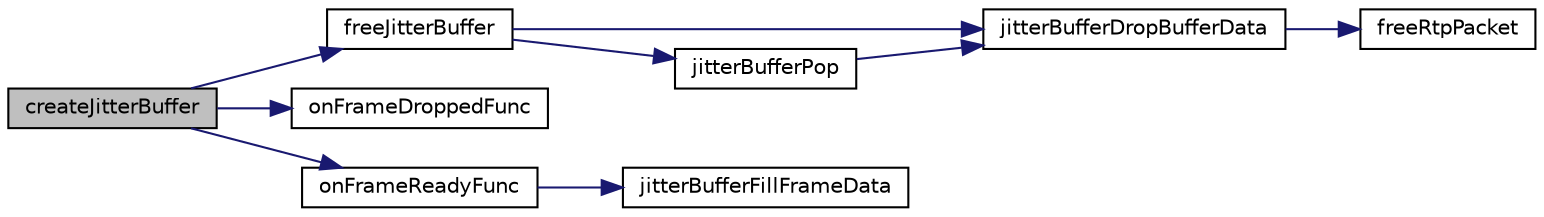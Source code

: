 digraph "createJitterBuffer"
{
 // LATEX_PDF_SIZE
  edge [fontname="Helvetica",fontsize="10",labelfontname="Helvetica",labelfontsize="10"];
  node [fontname="Helvetica",fontsize="10",shape=record];
  rankdir="LR";
  Node1 [label="createJitterBuffer",height=0.2,width=0.4,color="black", fillcolor="grey75", style="filled", fontcolor="black",tooltip=" "];
  Node1 -> Node2 [color="midnightblue",fontsize="10",style="solid",fontname="Helvetica"];
  Node2 [label="freeJitterBuffer",height=0.2,width=0.4,color="black", fillcolor="white", style="filled",URL="$JitterBuffer_8c.html#ab3cc6b54249b9d82ce116edccc2d1cbf",tooltip=" "];
  Node2 -> Node3 [color="midnightblue",fontsize="10",style="solid",fontname="Helvetica"];
  Node3 [label="jitterBufferDropBufferData",height=0.2,width=0.4,color="black", fillcolor="white", style="filled",URL="$JitterBuffer_8c.html#a825c3656f8f6466c66eccb89f9745814",tooltip=" "];
  Node3 -> Node4 [color="midnightblue",fontsize="10",style="solid",fontname="Helvetica"];
  Node4 [label="freeRtpPacket",height=0.2,width=0.4,color="black", fillcolor="white", style="filled",URL="$RtpPacket_8c.html#af5c0526f452ce354c0f92497668f5ad9",tooltip=" "];
  Node2 -> Node5 [color="midnightblue",fontsize="10",style="solid",fontname="Helvetica"];
  Node5 [label="jitterBufferPop",height=0.2,width=0.4,color="black", fillcolor="white", style="filled",URL="$JitterBuffer_8c.html#acb4fec73c43d2ef0755b93d184ea2590",tooltip=" "];
  Node5 -> Node3 [color="midnightblue",fontsize="10",style="solid",fontname="Helvetica"];
  Node1 -> Node6 [color="midnightblue",fontsize="10",style="solid",fontname="Helvetica"];
  Node6 [label="onFrameDroppedFunc",height=0.2,width=0.4,color="black", fillcolor="white", style="filled",URL="$PeerConnection_8c.html#a3ba860c099b62f327be60c0925666c7c",tooltip=" "];
  Node1 -> Node7 [color="midnightblue",fontsize="10",style="solid",fontname="Helvetica"];
  Node7 [label="onFrameReadyFunc",height=0.2,width=0.4,color="black", fillcolor="white", style="filled",URL="$PeerConnection_8c.html#a92bd560ed4500e116c8dcfd6d7c052a7",tooltip=" "];
  Node7 -> Node8 [color="midnightblue",fontsize="10",style="solid",fontname="Helvetica"];
  Node8 [label="jitterBufferFillFrameData",height=0.2,width=0.4,color="black", fillcolor="white", style="filled",URL="$JitterBuffer_8c.html#ac1e874891626f3ad027c91d000c2436e",tooltip=" "];
}
